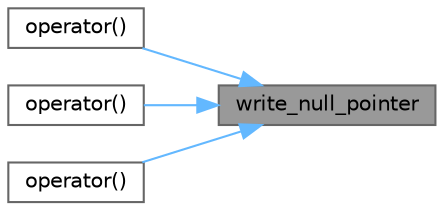digraph "write_null_pointer"
{
 // LATEX_PDF_SIZE
  bgcolor="transparent";
  edge [fontname=Helvetica,fontsize=10,labelfontname=Helvetica,labelfontsize=10];
  node [fontname=Helvetica,fontsize=10,shape=box,height=0.2,width=0.4];
  rankdir="RL";
  Node1 [id="Node000001",label="write_null_pointer",height=0.2,width=0.4,color="gray40", fillcolor="grey60", style="filled", fontcolor="black",tooltip=" "];
  Node1 -> Node2 [id="edge1_Node000001_Node000002",dir="back",color="steelblue1",style="solid",tooltip=" "];
  Node2 [id="Node000002",label="operator()",height=0.2,width=0.4,color="grey40", fillcolor="white", style="filled",URL="$classdetail_1_1printf__arg__formatter.html#af8f30a05b6590bdae3d350d9fc56f456",tooltip=" "];
  Node1 -> Node3 [id="edge2_Node000001_Node000003",dir="back",color="steelblue1",style="solid",tooltip=" "];
  Node3 [id="Node000003",label="operator()",height=0.2,width=0.4,color="grey40", fillcolor="white", style="filled",URL="$classdetail_1_1printf__arg__formatter.html#a62e1bb00df95aa673323924db333a020",tooltip=" "];
  Node1 -> Node4 [id="edge3_Node000001_Node000004",dir="back",color="steelblue1",style="solid",tooltip=" "];
  Node4 [id="Node000004",label="operator()",height=0.2,width=0.4,color="grey40", fillcolor="white", style="filled",URL="$classdetail_1_1printf__arg__formatter.html#a1e1baf22acc21f834ac565dace86ca6d",tooltip=" "];
}
